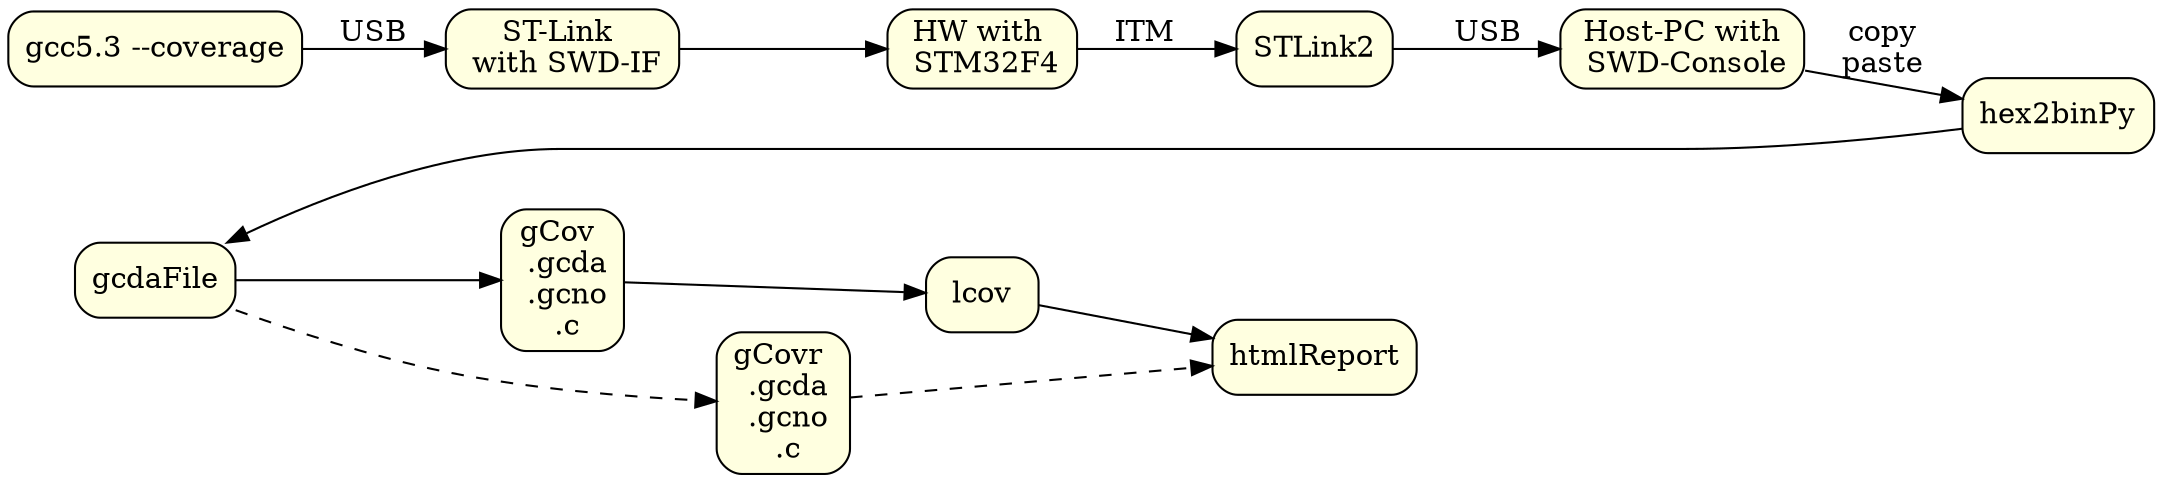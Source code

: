 digraph coverageFlow
{
	rankdir = LR;
	node[shape = record, style="rounded, filled", fillcolor=lightyellow]
	gcc [label="gcc5.3 --coverage"]


	STLink	[label="ST-Link \n with SWD-IF"]
	// STLink2	[label="ST-Link \n with SWD-IF"]
	Oct	 	[label="HW with \n STM32F4"]
	gcov	 [label="gCov \n    .gcda\n    .gcno\n  .c"]
	gcovr	 [label="gCovr \n    .gcda\n    .gcno\n  .c"]

	Horst [label = "Host-PC with\n SWD-Console"]
	
	gcc->STLink	[label="USB"]
	// [label=""]

	STLink ->Oct
	Oct -> STLink2	[label="ITM"]
	STLink2	-> Horst [label = "USB"]
	Horst -> hex2binPy [label = "copy\npaste"]
	hex2binPy->gcdaFile
	gcdaFile -> gcov -> lcov
	gcdaFile -> gcovr [style = dashed]
	gcovr -> htmlReport [style = dashed]
	lcov -> htmlReport
	
	{rank = same; gcc; gcdaFile}
	// rank[same;gcc;gcdaFile];
}

